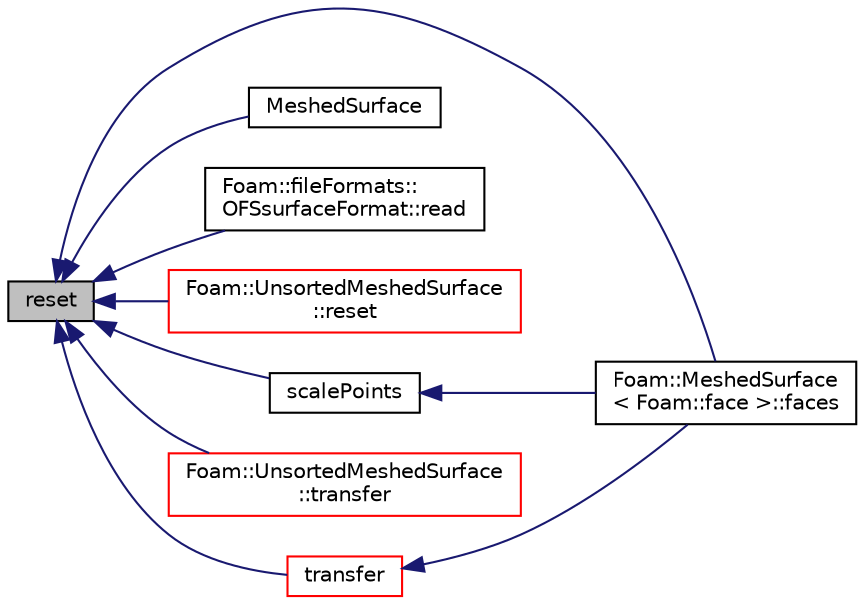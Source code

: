digraph "reset"
{
  bgcolor="transparent";
  edge [fontname="Helvetica",fontsize="10",labelfontname="Helvetica",labelfontsize="10"];
  node [fontname="Helvetica",fontsize="10",shape=record];
  rankdir="LR";
  Node1 [label="reset",height=0.2,width=0.4,color="black", fillcolor="grey75", style="filled", fontcolor="black"];
  Node1 -> Node2 [dir="back",color="midnightblue",fontsize="10",style="solid",fontname="Helvetica"];
  Node2 [label="Foam::MeshedSurface\l\< Foam::face \>::faces",height=0.2,width=0.4,color="black",URL="$a01497.html#a24383e354eec6ecd526b67a58e5aa971",tooltip="Return const access to the faces. "];
  Node1 -> Node3 [dir="back",color="midnightblue",fontsize="10",style="solid",fontname="Helvetica"];
  Node3 [label="MeshedSurface",height=0.2,width=0.4,color="black",URL="$a01497.html#a84362c906adf52b20af1fd46ea627e2d",tooltip="Construct by transferring components (points, faces, zones). "];
  Node1 -> Node4 [dir="back",color="midnightblue",fontsize="10",style="solid",fontname="Helvetica"];
  Node4 [label="Foam::fileFormats::\lOFSsurfaceFormat::read",height=0.2,width=0.4,color="black",URL="$a01739.html#a64e71a8d67e2e04b1efc91010c16d123",tooltip="Read MeshedSurface. "];
  Node1 -> Node5 [dir="back",color="midnightblue",fontsize="10",style="solid",fontname="Helvetica"];
  Node5 [label="Foam::UnsortedMeshedSurface\l::reset",height=0.2,width=0.4,color="red",URL="$a02857.html#a00d8623f0c07f750c4be9c5220e2c7e4",tooltip="Transfer components (points, faces, zone ids). "];
  Node1 -> Node6 [dir="back",color="midnightblue",fontsize="10",style="solid",fontname="Helvetica"];
  Node6 [label="scalePoints",height=0.2,width=0.4,color="black",URL="$a01497.html#a0c1576aa53e80d9150e2558061cc40c2",tooltip="Scale points. A non-positive factor is ignored. "];
  Node6 -> Node2 [dir="back",color="midnightblue",fontsize="10",style="solid",fontname="Helvetica"];
  Node1 -> Node7 [dir="back",color="midnightblue",fontsize="10",style="solid",fontname="Helvetica"];
  Node7 [label="Foam::UnsortedMeshedSurface\l::transfer",height=0.2,width=0.4,color="red",URL="$a02857.html#a6df38f92358a4c8ec775d27efb154326",tooltip="Transfer the contents of the argument and annul the argument. "];
  Node1 -> Node8 [dir="back",color="midnightblue",fontsize="10",style="solid",fontname="Helvetica"];
  Node8 [label="transfer",height=0.2,width=0.4,color="red",URL="$a01497.html#a7840b609cb34e6f39858cf3e86324263",tooltip="Transfer the contents of the argument and annul the argument. "];
  Node8 -> Node2 [dir="back",color="midnightblue",fontsize="10",style="solid",fontname="Helvetica"];
}
